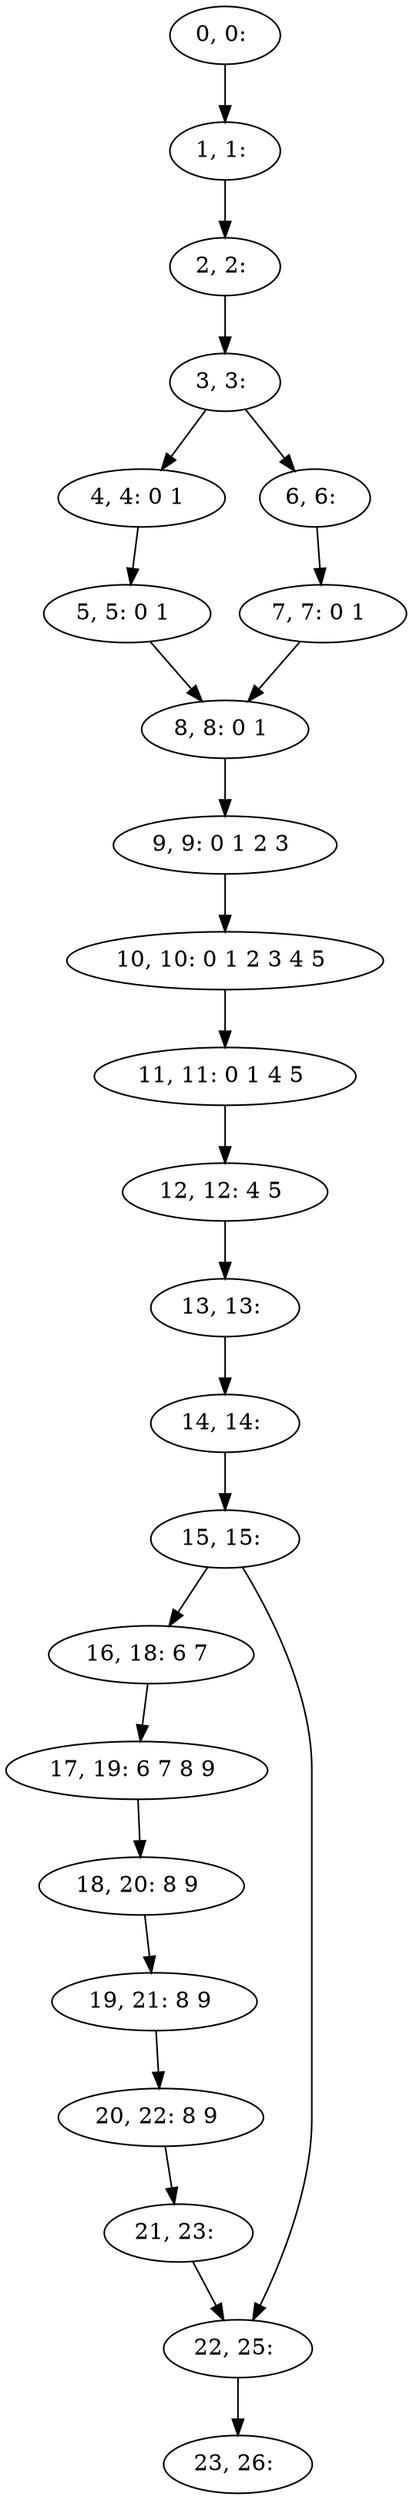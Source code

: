 digraph G {
0[label="0, 0: "];
1[label="1, 1: "];
2[label="2, 2: "];
3[label="3, 3: "];
4[label="4, 4: 0 1 "];
5[label="5, 5: 0 1 "];
6[label="6, 6: "];
7[label="7, 7: 0 1 "];
8[label="8, 8: 0 1 "];
9[label="9, 9: 0 1 2 3 "];
10[label="10, 10: 0 1 2 3 4 5 "];
11[label="11, 11: 0 1 4 5 "];
12[label="12, 12: 4 5 "];
13[label="13, 13: "];
14[label="14, 14: "];
15[label="15, 15: "];
16[label="16, 18: 6 7 "];
17[label="17, 19: 6 7 8 9 "];
18[label="18, 20: 8 9 "];
19[label="19, 21: 8 9 "];
20[label="20, 22: 8 9 "];
21[label="21, 23: "];
22[label="22, 25: "];
23[label="23, 26: "];
0->1 ;
1->2 ;
2->3 ;
3->4 ;
3->6 ;
4->5 ;
5->8 ;
6->7 ;
7->8 ;
8->9 ;
9->10 ;
10->11 ;
11->12 ;
12->13 ;
13->14 ;
14->15 ;
15->16 ;
15->22 ;
16->17 ;
17->18 ;
18->19 ;
19->20 ;
20->21 ;
21->22 ;
22->23 ;
}
